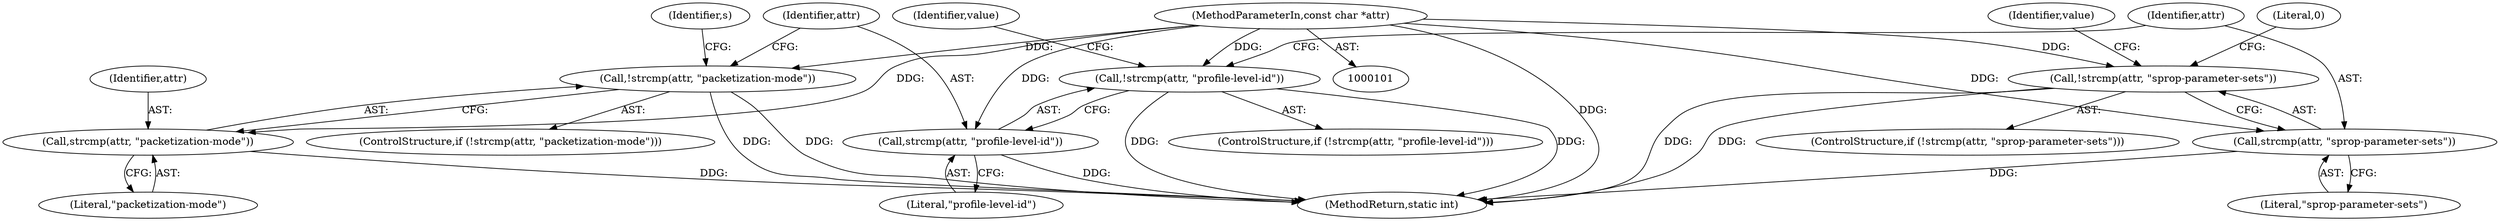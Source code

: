 digraph "0_FFmpeg_c42a1388a6d1bfd8001bf6a4241d8ca27e49326d@pointer" {
"1000105" [label="(MethodParameterIn,const char *attr)"];
"1000115" [label="(Call,!strcmp(attr, \"packetization-mode\"))"];
"1000116" [label="(Call,strcmp(attr, \"packetization-mode\"))"];
"1000144" [label="(Call,!strcmp(attr, \"profile-level-id\"))"];
"1000145" [label="(Call,strcmp(attr, \"profile-level-id\"))"];
"1000160" [label="(Call,!strcmp(attr, \"sprop-parameter-sets\"))"];
"1000161" [label="(Call,strcmp(attr, \"sprop-parameter-sets\"))"];
"1000121" [label="(Identifier,s)"];
"1000160" [label="(Call,!strcmp(attr, \"sprop-parameter-sets\"))"];
"1000223" [label="(Literal,0)"];
"1000147" [label="(Literal,\"profile-level-id\")"];
"1000114" [label="(ControlStructure,if (!strcmp(attr, \"packetization-mode\")))"];
"1000145" [label="(Call,strcmp(attr, \"profile-level-id\"))"];
"1000105" [label="(MethodParameterIn,const char *attr)"];
"1000115" [label="(Call,!strcmp(attr, \"packetization-mode\"))"];
"1000146" [label="(Identifier,attr)"];
"1000162" [label="(Identifier,attr)"];
"1000116" [label="(Call,strcmp(attr, \"packetization-mode\"))"];
"1000161" [label="(Call,strcmp(attr, \"sprop-parameter-sets\"))"];
"1000118" [label="(Literal,\"packetization-mode\")"];
"1000144" [label="(Call,!strcmp(attr, \"profile-level-id\"))"];
"1000159" [label="(ControlStructure,if (!strcmp(attr, \"sprop-parameter-sets\")))"];
"1000117" [label="(Identifier,attr)"];
"1000163" [label="(Literal,\"sprop-parameter-sets\")"];
"1000224" [label="(MethodReturn,static int)"];
"1000152" [label="(Identifier,value)"];
"1000143" [label="(ControlStructure,if (!strcmp(attr, \"profile-level-id\")))"];
"1000170" [label="(Identifier,value)"];
"1000105" -> "1000101"  [label="AST: "];
"1000105" -> "1000224"  [label="DDG: "];
"1000105" -> "1000115"  [label="DDG: "];
"1000105" -> "1000116"  [label="DDG: "];
"1000105" -> "1000144"  [label="DDG: "];
"1000105" -> "1000145"  [label="DDG: "];
"1000105" -> "1000160"  [label="DDG: "];
"1000105" -> "1000161"  [label="DDG: "];
"1000115" -> "1000114"  [label="AST: "];
"1000115" -> "1000116"  [label="CFG: "];
"1000116" -> "1000115"  [label="AST: "];
"1000121" -> "1000115"  [label="CFG: "];
"1000146" -> "1000115"  [label="CFG: "];
"1000115" -> "1000224"  [label="DDG: "];
"1000115" -> "1000224"  [label="DDG: "];
"1000116" -> "1000118"  [label="CFG: "];
"1000117" -> "1000116"  [label="AST: "];
"1000118" -> "1000116"  [label="AST: "];
"1000116" -> "1000224"  [label="DDG: "];
"1000144" -> "1000143"  [label="AST: "];
"1000144" -> "1000145"  [label="CFG: "];
"1000145" -> "1000144"  [label="AST: "];
"1000152" -> "1000144"  [label="CFG: "];
"1000162" -> "1000144"  [label="CFG: "];
"1000144" -> "1000224"  [label="DDG: "];
"1000144" -> "1000224"  [label="DDG: "];
"1000145" -> "1000147"  [label="CFG: "];
"1000146" -> "1000145"  [label="AST: "];
"1000147" -> "1000145"  [label="AST: "];
"1000145" -> "1000224"  [label="DDG: "];
"1000160" -> "1000159"  [label="AST: "];
"1000160" -> "1000161"  [label="CFG: "];
"1000161" -> "1000160"  [label="AST: "];
"1000170" -> "1000160"  [label="CFG: "];
"1000223" -> "1000160"  [label="CFG: "];
"1000160" -> "1000224"  [label="DDG: "];
"1000160" -> "1000224"  [label="DDG: "];
"1000161" -> "1000163"  [label="CFG: "];
"1000162" -> "1000161"  [label="AST: "];
"1000163" -> "1000161"  [label="AST: "];
"1000161" -> "1000224"  [label="DDG: "];
}
